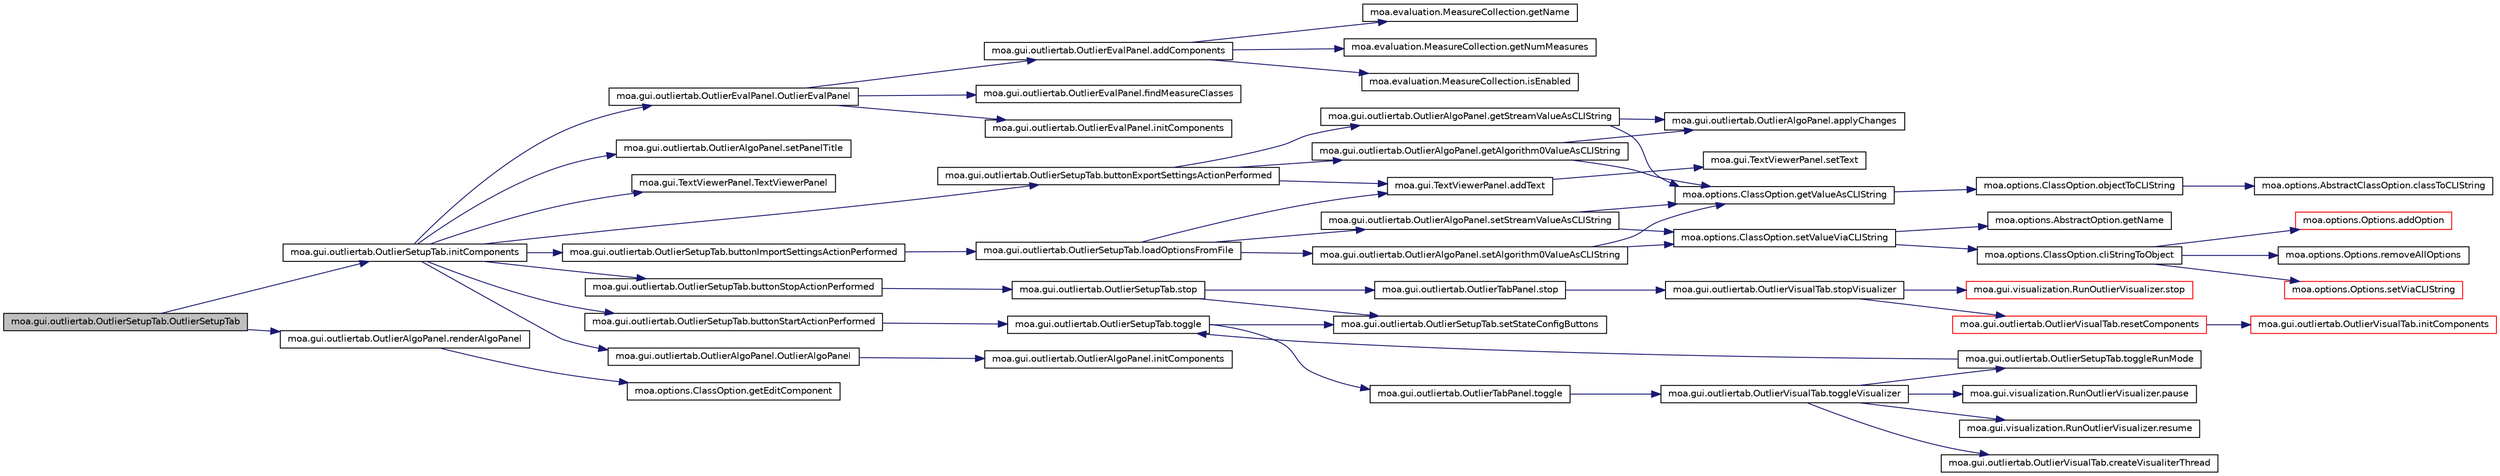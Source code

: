 digraph G
{
  edge [fontname="Helvetica",fontsize="10",labelfontname="Helvetica",labelfontsize="10"];
  node [fontname="Helvetica",fontsize="10",shape=record];
  rankdir=LR;
  Node1 [label="moa.gui.outliertab.OutlierSetupTab.OutlierSetupTab",height=0.2,width=0.4,color="black", fillcolor="grey75", style="filled" fontcolor="black"];
  Node1 -> Node2 [color="midnightblue",fontsize="10",style="solid",fontname="Helvetica"];
  Node2 [label="moa.gui.outliertab.OutlierSetupTab.initComponents",height=0.2,width=0.4,color="black", fillcolor="white", style="filled",URL="$classmoa_1_1gui_1_1outliertab_1_1OutlierSetupTab.html#ae10be48e362dd993dae6190b160d47cf",tooltip="This method is called from within the constructor to initialize the form."];
  Node2 -> Node3 [color="midnightblue",fontsize="10",style="solid",fontname="Helvetica"];
  Node3 [label="moa.gui.outliertab.OutlierSetupTab.buttonExportSettingsActionPerformed",height=0.2,width=0.4,color="black", fillcolor="white", style="filled",URL="$classmoa_1_1gui_1_1outliertab_1_1OutlierSetupTab.html#abc8679c818ccb2b5578293110a21b198"];
  Node3 -> Node4 [color="midnightblue",fontsize="10",style="solid",fontname="Helvetica"];
  Node4 [label="moa.gui.TextViewerPanel.addText",height=0.2,width=0.4,color="black", fillcolor="white", style="filled",URL="$classmoa_1_1gui_1_1TextViewerPanel.html#ac985c1592b561c42e50ff9d22ff1e917"];
  Node4 -> Node5 [color="midnightblue",fontsize="10",style="solid",fontname="Helvetica"];
  Node5 [label="moa.gui.TextViewerPanel.setText",height=0.2,width=0.4,color="black", fillcolor="white", style="filled",URL="$classmoa_1_1gui_1_1TextViewerPanel.html#ac09cb6daf98fc5b812dd330a4eeb4b11"];
  Node3 -> Node6 [color="midnightblue",fontsize="10",style="solid",fontname="Helvetica"];
  Node6 [label="moa.gui.outliertab.OutlierAlgoPanel.getAlgorithm0ValueAsCLIString",height=0.2,width=0.4,color="black", fillcolor="white", style="filled",URL="$classmoa_1_1gui_1_1outliertab_1_1OutlierAlgoPanel.html#a39b44718e1e0d819fdd440f081c9d917"];
  Node6 -> Node7 [color="midnightblue",fontsize="10",style="solid",fontname="Helvetica"];
  Node7 [label="moa.gui.outliertab.OutlierAlgoPanel.applyChanges",height=0.2,width=0.4,color="black", fillcolor="white", style="filled",URL="$classmoa_1_1gui_1_1outliertab_1_1OutlierAlgoPanel.html#afa168fa822e1b09c894054eeb1cd8a48"];
  Node6 -> Node8 [color="midnightblue",fontsize="10",style="solid",fontname="Helvetica"];
  Node8 [label="moa.options.ClassOption.getValueAsCLIString",height=0.2,width=0.4,color="black", fillcolor="white", style="filled",URL="$classmoa_1_1options_1_1ClassOption.html#abfcff77584985fa43bf7b3a1ff50568f",tooltip="Gets the value of a Command Line Interface text as a string."];
  Node8 -> Node9 [color="midnightblue",fontsize="10",style="solid",fontname="Helvetica"];
  Node9 [label="moa.options.ClassOption.objectToCLIString",height=0.2,width=0.4,color="black", fillcolor="white", style="filled",URL="$classmoa_1_1options_1_1ClassOption.html#a3b96c5ce84c6cd94a3676417d968205f"];
  Node9 -> Node10 [color="midnightblue",fontsize="10",style="solid",fontname="Helvetica"];
  Node10 [label="moa.options.AbstractClassOption.classToCLIString",height=0.2,width=0.4,color="black", fillcolor="white", style="filled",URL="$classmoa_1_1options_1_1AbstractClassOption.html#a99164a3a010dec28f40f4397aec6ecfd",tooltip="Gets the command line interface text of the class."];
  Node3 -> Node11 [color="midnightblue",fontsize="10",style="solid",fontname="Helvetica"];
  Node11 [label="moa.gui.outliertab.OutlierAlgoPanel.getStreamValueAsCLIString",height=0.2,width=0.4,color="black", fillcolor="white", style="filled",URL="$classmoa_1_1gui_1_1outliertab_1_1OutlierAlgoPanel.html#aa8a3012b565da425fb71e44d24869815"];
  Node11 -> Node7 [color="midnightblue",fontsize="10",style="solid",fontname="Helvetica"];
  Node11 -> Node8 [color="midnightblue",fontsize="10",style="solid",fontname="Helvetica"];
  Node2 -> Node12 [color="midnightblue",fontsize="10",style="solid",fontname="Helvetica"];
  Node12 [label="moa.gui.outliertab.OutlierSetupTab.buttonImportSettingsActionPerformed",height=0.2,width=0.4,color="black", fillcolor="white", style="filled",URL="$classmoa_1_1gui_1_1outliertab_1_1OutlierSetupTab.html#a7f96c4aede270b3fc5af671e25ab8f87"];
  Node12 -> Node13 [color="midnightblue",fontsize="10",style="solid",fontname="Helvetica"];
  Node13 [label="moa.gui.outliertab.OutlierSetupTab.loadOptionsFromFile",height=0.2,width=0.4,color="black", fillcolor="white", style="filled",URL="$classmoa_1_1gui_1_1outliertab_1_1OutlierSetupTab.html#ab744a49dfe1df8be6d598aaffa19028e"];
  Node13 -> Node4 [color="midnightblue",fontsize="10",style="solid",fontname="Helvetica"];
  Node13 -> Node14 [color="midnightblue",fontsize="10",style="solid",fontname="Helvetica"];
  Node14 [label="moa.gui.outliertab.OutlierAlgoPanel.setAlgorithm0ValueAsCLIString",height=0.2,width=0.4,color="black", fillcolor="white", style="filled",URL="$classmoa_1_1gui_1_1outliertab_1_1OutlierAlgoPanel.html#a6d68933d2ae0c839785332094f4a93e2"];
  Node14 -> Node8 [color="midnightblue",fontsize="10",style="solid",fontname="Helvetica"];
  Node14 -> Node15 [color="midnightblue",fontsize="10",style="solid",fontname="Helvetica"];
  Node15 [label="moa.options.ClassOption.setValueViaCLIString",height=0.2,width=0.4,color="black", fillcolor="white", style="filled",URL="$classmoa_1_1options_1_1ClassOption.html#a4b6c97afce0094039ecdb5dc62ceff86",tooltip="Sets value of this option via the Command Line Interface text."];
  Node15 -> Node16 [color="midnightblue",fontsize="10",style="solid",fontname="Helvetica"];
  Node16 [label="moa.options.ClassOption.cliStringToObject",height=0.2,width=0.4,color="black", fillcolor="white", style="filled",URL="$classmoa_1_1options_1_1ClassOption.html#a53dc498910eecec509406522b9058796"];
  Node16 -> Node17 [color="midnightblue",fontsize="10",style="solid",fontname="Helvetica"];
  Node17 [label="moa.options.Options.addOption",height=0.2,width=0.4,color="red", fillcolor="white", style="filled",URL="$classmoa_1_1options_1_1Options.html#a1886243eaecde00151eb2787c6501d6f"];
  Node16 -> Node18 [color="midnightblue",fontsize="10",style="solid",fontname="Helvetica"];
  Node18 [label="moa.options.Options.removeAllOptions",height=0.2,width=0.4,color="black", fillcolor="white", style="filled",URL="$classmoa_1_1options_1_1Options.html#a98fbf40bdfd12bd726e998c818be29e6"];
  Node16 -> Node19 [color="midnightblue",fontsize="10",style="solid",fontname="Helvetica"];
  Node19 [label="moa.options.Options.setViaCLIString",height=0.2,width=0.4,color="red", fillcolor="white", style="filled",URL="$classmoa_1_1options_1_1Options.html#a6fb4bce4cd3933247ad37a471cefdd47"];
  Node15 -> Node20 [color="midnightblue",fontsize="10",style="solid",fontname="Helvetica"];
  Node20 [label="moa.options.AbstractOption.getName",height=0.2,width=0.4,color="black", fillcolor="white", style="filled",URL="$classmoa_1_1options_1_1AbstractOption.html#a26d25b88bb5244ed3c2ec142bd28353d",tooltip="Gets the name of this option."];
  Node13 -> Node21 [color="midnightblue",fontsize="10",style="solid",fontname="Helvetica"];
  Node21 [label="moa.gui.outliertab.OutlierAlgoPanel.setStreamValueAsCLIString",height=0.2,width=0.4,color="black", fillcolor="white", style="filled",URL="$classmoa_1_1gui_1_1outliertab_1_1OutlierAlgoPanel.html#ac1ee5f3af5be0ed092b31021fa76271c"];
  Node21 -> Node8 [color="midnightblue",fontsize="10",style="solid",fontname="Helvetica"];
  Node21 -> Node15 [color="midnightblue",fontsize="10",style="solid",fontname="Helvetica"];
  Node2 -> Node22 [color="midnightblue",fontsize="10",style="solid",fontname="Helvetica"];
  Node22 [label="moa.gui.outliertab.OutlierSetupTab.buttonStartActionPerformed",height=0.2,width=0.4,color="black", fillcolor="white", style="filled",URL="$classmoa_1_1gui_1_1outliertab_1_1OutlierSetupTab.html#a887507ee305c4abb21a1afe732e5cfa8"];
  Node22 -> Node23 [color="midnightblue",fontsize="10",style="solid",fontname="Helvetica"];
  Node23 [label="moa.gui.outliertab.OutlierSetupTab.toggle",height=0.2,width=0.4,color="black", fillcolor="white", style="filled",URL="$classmoa_1_1gui_1_1outliertab_1_1OutlierSetupTab.html#ac255e5a0ff0cf619005bef5f49abcfe5"];
  Node23 -> Node24 [color="midnightblue",fontsize="10",style="solid",fontname="Helvetica"];
  Node24 [label="moa.gui.outliertab.OutlierSetupTab.setStateConfigButtons",height=0.2,width=0.4,color="black", fillcolor="white", style="filled",URL="$classmoa_1_1gui_1_1outliertab_1_1OutlierSetupTab.html#a6be3f98ed61b3cf599981788a9f656b5"];
  Node23 -> Node25 [color="midnightblue",fontsize="10",style="solid",fontname="Helvetica"];
  Node25 [label="moa.gui.outliertab.OutlierTabPanel.toggle",height=0.2,width=0.4,color="black", fillcolor="white", style="filled",URL="$classmoa_1_1gui_1_1outliertab_1_1OutlierTabPanel.html#a77c2ab930f32f68a379ebbf28c91b20a"];
  Node25 -> Node26 [color="midnightblue",fontsize="10",style="solid",fontname="Helvetica"];
  Node26 [label="moa.gui.outliertab.OutlierVisualTab.toggleVisualizer",height=0.2,width=0.4,color="black", fillcolor="white", style="filled",URL="$classmoa_1_1gui_1_1outliertab_1_1OutlierVisualTab.html#adcbf96ed6d5d79c6d5e09f0f3eb81ad0"];
  Node26 -> Node27 [color="midnightblue",fontsize="10",style="solid",fontname="Helvetica"];
  Node27 [label="moa.gui.outliertab.OutlierVisualTab.createVisualiterThread",height=0.2,width=0.4,color="black", fillcolor="white", style="filled",URL="$classmoa_1_1gui_1_1outliertab_1_1OutlierVisualTab.html#aed1249e820a1b515bb35bbc60a9a0cc0"];
  Node26 -> Node28 [color="midnightblue",fontsize="10",style="solid",fontname="Helvetica"];
  Node28 [label="moa.gui.visualization.RunOutlierVisualizer.pause",height=0.2,width=0.4,color="black", fillcolor="white", style="filled",URL="$classmoa_1_1gui_1_1visualization_1_1RunOutlierVisualizer.html#a233f7cc7314ef5e57724747eb6b99ec0"];
  Node26 -> Node29 [color="midnightblue",fontsize="10",style="solid",fontname="Helvetica"];
  Node29 [label="moa.gui.visualization.RunOutlierVisualizer.resume",height=0.2,width=0.4,color="black", fillcolor="white", style="filled",URL="$classmoa_1_1gui_1_1visualization_1_1RunOutlierVisualizer.html#aa5aae958c2e5afd1275b5b8cafb5d4d9"];
  Node26 -> Node30 [color="midnightblue",fontsize="10",style="solid",fontname="Helvetica"];
  Node30 [label="moa.gui.outliertab.OutlierSetupTab.toggleRunMode",height=0.2,width=0.4,color="black", fillcolor="white", style="filled",URL="$classmoa_1_1gui_1_1outliertab_1_1OutlierSetupTab.html#afac1924e7a91f024d1df375ed48ff76f"];
  Node30 -> Node23 [color="midnightblue",fontsize="10",style="solid",fontname="Helvetica"];
  Node2 -> Node31 [color="midnightblue",fontsize="10",style="solid",fontname="Helvetica"];
  Node31 [label="moa.gui.outliertab.OutlierSetupTab.buttonStopActionPerformed",height=0.2,width=0.4,color="black", fillcolor="white", style="filled",URL="$classmoa_1_1gui_1_1outliertab_1_1OutlierSetupTab.html#a6ff74e3d7a195ace5fb8f618bd9f838b"];
  Node31 -> Node32 [color="midnightblue",fontsize="10",style="solid",fontname="Helvetica"];
  Node32 [label="moa.gui.outliertab.OutlierSetupTab.stop",height=0.2,width=0.4,color="black", fillcolor="white", style="filled",URL="$classmoa_1_1gui_1_1outliertab_1_1OutlierSetupTab.html#a9dbd55e8b404d5b9b6130f611a163190"];
  Node32 -> Node24 [color="midnightblue",fontsize="10",style="solid",fontname="Helvetica"];
  Node32 -> Node33 [color="midnightblue",fontsize="10",style="solid",fontname="Helvetica"];
  Node33 [label="moa.gui.outliertab.OutlierTabPanel.stop",height=0.2,width=0.4,color="black", fillcolor="white", style="filled",URL="$classmoa_1_1gui_1_1outliertab_1_1OutlierTabPanel.html#ad6a55ebedd0ad5ce0ba14b74226eda1b"];
  Node33 -> Node34 [color="midnightblue",fontsize="10",style="solid",fontname="Helvetica"];
  Node34 [label="moa.gui.outliertab.OutlierVisualTab.stopVisualizer",height=0.2,width=0.4,color="black", fillcolor="white", style="filled",URL="$classmoa_1_1gui_1_1outliertab_1_1OutlierVisualTab.html#ac115da828a7fc0d0409dc15be072cad1"];
  Node34 -> Node35 [color="midnightblue",fontsize="10",style="solid",fontname="Helvetica"];
  Node35 [label="moa.gui.outliertab.OutlierVisualTab.resetComponents",height=0.2,width=0.4,color="red", fillcolor="white", style="filled",URL="$classmoa_1_1gui_1_1outliertab_1_1OutlierVisualTab.html#a521e90693086c5ddaa303ac89035d29e"];
  Node35 -> Node36 [color="midnightblue",fontsize="10",style="solid",fontname="Helvetica"];
  Node36 [label="moa.gui.outliertab.OutlierVisualTab.initComponents",height=0.2,width=0.4,color="red", fillcolor="white", style="filled",URL="$classmoa_1_1gui_1_1outliertab_1_1OutlierVisualTab.html#a80554a5c0adb57d6de3e063274aaeb67",tooltip="This method is called from within the constructor to initialize the form."];
  Node34 -> Node37 [color="midnightblue",fontsize="10",style="solid",fontname="Helvetica"];
  Node37 [label="moa.gui.visualization.RunOutlierVisualizer.stop",height=0.2,width=0.4,color="red", fillcolor="white", style="filled",URL="$classmoa_1_1gui_1_1visualization_1_1RunOutlierVisualizer.html#ab000d0b87aaebc8783d88b60655ed870"];
  Node2 -> Node38 [color="midnightblue",fontsize="10",style="solid",fontname="Helvetica"];
  Node38 [label="moa.gui.outliertab.OutlierAlgoPanel.OutlierAlgoPanel",height=0.2,width=0.4,color="black", fillcolor="white", style="filled",URL="$classmoa_1_1gui_1_1outliertab_1_1OutlierAlgoPanel.html#affe95568c38a3d4372387f9b65aee830"];
  Node38 -> Node39 [color="midnightblue",fontsize="10",style="solid",fontname="Helvetica"];
  Node39 [label="moa.gui.outliertab.OutlierAlgoPanel.initComponents",height=0.2,width=0.4,color="black", fillcolor="white", style="filled",URL="$classmoa_1_1gui_1_1outliertab_1_1OutlierAlgoPanel.html#a6e44fa259ef21b306f1365e1f20be251",tooltip="This method is called from within the constructor to initialize the form."];
  Node2 -> Node40 [color="midnightblue",fontsize="10",style="solid",fontname="Helvetica"];
  Node40 [label="moa.gui.outliertab.OutlierEvalPanel.OutlierEvalPanel",height=0.2,width=0.4,color="black", fillcolor="white", style="filled",URL="$classmoa_1_1gui_1_1outliertab_1_1OutlierEvalPanel.html#aef4653adf48dea0960f9526af0c3cd71",tooltip="Creates new form ClusteringEvalPanel."];
  Node40 -> Node41 [color="midnightblue",fontsize="10",style="solid",fontname="Helvetica"];
  Node41 [label="moa.gui.outliertab.OutlierEvalPanel.addComponents",height=0.2,width=0.4,color="black", fillcolor="white", style="filled",URL="$classmoa_1_1gui_1_1outliertab_1_1OutlierEvalPanel.html#a78f0cb878c3361cbfa366ee110f28d6b"];
  Node41 -> Node42 [color="midnightblue",fontsize="10",style="solid",fontname="Helvetica"];
  Node42 [label="moa.evaluation.MeasureCollection.getName",height=0.2,width=0.4,color="black", fillcolor="white", style="filled",URL="$classmoa_1_1evaluation_1_1MeasureCollection.html#a4b048a28aaba3c44046baffd1ef4440f"];
  Node41 -> Node43 [color="midnightblue",fontsize="10",style="solid",fontname="Helvetica"];
  Node43 [label="moa.evaluation.MeasureCollection.getNumMeasures",height=0.2,width=0.4,color="black", fillcolor="white", style="filled",URL="$classmoa_1_1evaluation_1_1MeasureCollection.html#aa21276cf4ecc9b8fd091d282975157ea"];
  Node41 -> Node44 [color="midnightblue",fontsize="10",style="solid",fontname="Helvetica"];
  Node44 [label="moa.evaluation.MeasureCollection.isEnabled",height=0.2,width=0.4,color="black", fillcolor="white", style="filled",URL="$classmoa_1_1evaluation_1_1MeasureCollection.html#acb13319ac2d8c79027d9316f16e6f98e"];
  Node40 -> Node45 [color="midnightblue",fontsize="10",style="solid",fontname="Helvetica"];
  Node45 [label="moa.gui.outliertab.OutlierEvalPanel.findMeasureClasses",height=0.2,width=0.4,color="black", fillcolor="white", style="filled",URL="$classmoa_1_1gui_1_1outliertab_1_1OutlierEvalPanel.html#a9c9e3949a8233f62407e9f71114d8d6a"];
  Node40 -> Node46 [color="midnightblue",fontsize="10",style="solid",fontname="Helvetica"];
  Node46 [label="moa.gui.outliertab.OutlierEvalPanel.initComponents",height=0.2,width=0.4,color="black", fillcolor="white", style="filled",URL="$classmoa_1_1gui_1_1outliertab_1_1OutlierEvalPanel.html#a26e161f48b54fc1631c38e2b20c3ed4e",tooltip="This method is called from within the constructor to initialize the form."];
  Node2 -> Node47 [color="midnightblue",fontsize="10",style="solid",fontname="Helvetica"];
  Node47 [label="moa.gui.outliertab.OutlierAlgoPanel.setPanelTitle",height=0.2,width=0.4,color="black", fillcolor="white", style="filled",URL="$classmoa_1_1gui_1_1outliertab_1_1OutlierAlgoPanel.html#ac02237a4c93df74c13070fa84b6815fd"];
  Node2 -> Node48 [color="midnightblue",fontsize="10",style="solid",fontname="Helvetica"];
  Node48 [label="moa.gui.TextViewerPanel.TextViewerPanel",height=0.2,width=0.4,color="black", fillcolor="white", style="filled",URL="$classmoa_1_1gui_1_1TextViewerPanel.html#a73ea7c940b8810683b8caf40ffebf3a7"];
  Node1 -> Node49 [color="midnightblue",fontsize="10",style="solid",fontname="Helvetica"];
  Node49 [label="moa.gui.outliertab.OutlierAlgoPanel.renderAlgoPanel",height=0.2,width=0.4,color="black", fillcolor="white", style="filled",URL="$classmoa_1_1gui_1_1outliertab_1_1OutlierAlgoPanel.html#a7e6c041e66a84753fe9a4bfb66283aa5"];
  Node49 -> Node50 [color="midnightblue",fontsize="10",style="solid",fontname="Helvetica"];
  Node50 [label="moa.options.ClassOption.getEditComponent",height=0.2,width=0.4,color="black", fillcolor="white", style="filled",URL="$classmoa_1_1options_1_1ClassOption.html#a77154969c5efef3ab2ac390c874fa5f2",tooltip="Gets the GUI component to edit."];
}
